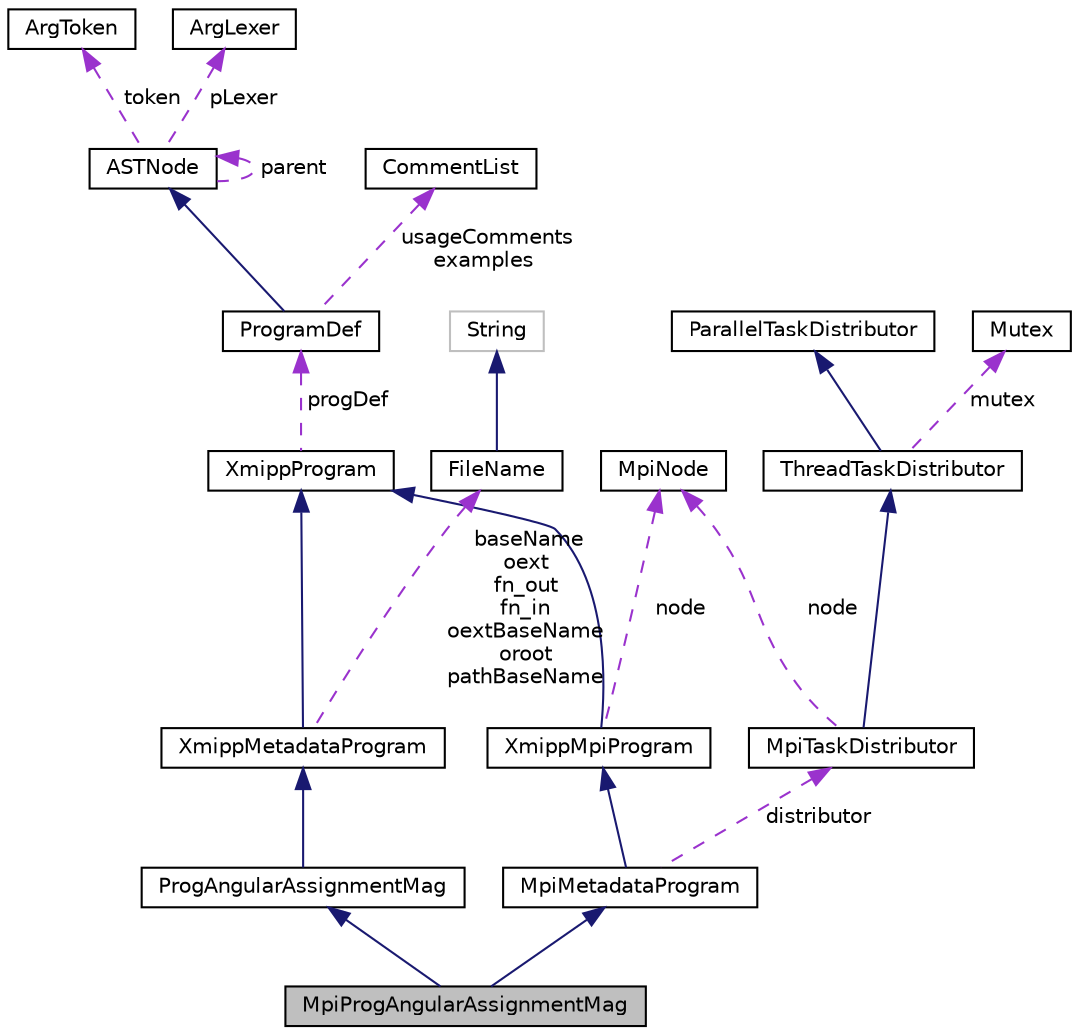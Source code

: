 digraph "MpiProgAngularAssignmentMag"
{
  edge [fontname="Helvetica",fontsize="10",labelfontname="Helvetica",labelfontsize="10"];
  node [fontname="Helvetica",fontsize="10",shape=record];
  Node6 [label="MpiProgAngularAssignmentMag",height=0.2,width=0.4,color="black", fillcolor="grey75", style="filled", fontcolor="black"];
  Node7 -> Node6 [dir="back",color="midnightblue",fontsize="10",style="solid",fontname="Helvetica"];
  Node7 [label="ProgAngularAssignmentMag",height=0.2,width=0.4,color="black", fillcolor="white", style="filled",URL="$classProgAngularAssignmentMag.html"];
  Node8 -> Node7 [dir="back",color="midnightblue",fontsize="10",style="solid",fontname="Helvetica"];
  Node8 [label="XmippMetadataProgram",height=0.2,width=0.4,color="black", fillcolor="white", style="filled",URL="$classXmippMetadataProgram.html"];
  Node9 -> Node8 [dir="back",color="midnightblue",fontsize="10",style="solid",fontname="Helvetica"];
  Node9 [label="XmippProgram",height=0.2,width=0.4,color="black", fillcolor="white", style="filled",URL="$classXmippProgram.html"];
  Node10 -> Node9 [dir="back",color="darkorchid3",fontsize="10",style="dashed",label=" progDef" ,fontname="Helvetica"];
  Node10 [label="ProgramDef",height=0.2,width=0.4,color="black", fillcolor="white", style="filled",URL="$classProgramDef.html"];
  Node11 -> Node10 [dir="back",color="midnightblue",fontsize="10",style="solid",fontname="Helvetica"];
  Node11 [label="ASTNode",height=0.2,width=0.4,color="black", fillcolor="white", style="filled",URL="$classASTNode.html"];
  Node12 -> Node11 [dir="back",color="darkorchid3",fontsize="10",style="dashed",label=" token" ,fontname="Helvetica"];
  Node12 [label="ArgToken",height=0.2,width=0.4,color="black", fillcolor="white", style="filled",URL="$classArgToken.html"];
  Node13 -> Node11 [dir="back",color="darkorchid3",fontsize="10",style="dashed",label=" pLexer" ,fontname="Helvetica"];
  Node13 [label="ArgLexer",height=0.2,width=0.4,color="black", fillcolor="white", style="filled",URL="$classArgLexer.html"];
  Node11 -> Node11 [dir="back",color="darkorchid3",fontsize="10",style="dashed",label=" parent" ,fontname="Helvetica"];
  Node14 -> Node10 [dir="back",color="darkorchid3",fontsize="10",style="dashed",label=" usageComments\nexamples" ,fontname="Helvetica"];
  Node14 [label="CommentList",height=0.2,width=0.4,color="black", fillcolor="white", style="filled",URL="$classCommentList.html"];
  Node15 -> Node8 [dir="back",color="darkorchid3",fontsize="10",style="dashed",label=" baseName\noext\nfn_out\nfn_in\noextBaseName\noroot\npathBaseName" ,fontname="Helvetica"];
  Node15 [label="FileName",height=0.2,width=0.4,color="black", fillcolor="white", style="filled",URL="$classFileName.html"];
  Node16 -> Node15 [dir="back",color="midnightblue",fontsize="10",style="solid",fontname="Helvetica"];
  Node16 [label="String",height=0.2,width=0.4,color="grey75", fillcolor="white", style="filled"];
  Node17 -> Node6 [dir="back",color="midnightblue",fontsize="10",style="solid",fontname="Helvetica"];
  Node17 [label="MpiMetadataProgram",height=0.2,width=0.4,color="black", fillcolor="white", style="filled",URL="$classMpiMetadataProgram.html"];
  Node18 -> Node17 [dir="back",color="midnightblue",fontsize="10",style="solid",fontname="Helvetica"];
  Node18 [label="XmippMpiProgram",height=0.2,width=0.4,color="black", fillcolor="white", style="filled",URL="$classXmippMpiProgram.html"];
  Node9 -> Node18 [dir="back",color="midnightblue",fontsize="10",style="solid",fontname="Helvetica"];
  Node19 -> Node18 [dir="back",color="darkorchid3",fontsize="10",style="dashed",label=" node" ,fontname="Helvetica"];
  Node19 [label="MpiNode",height=0.2,width=0.4,color="black", fillcolor="white", style="filled",URL="$classMpiNode.html"];
  Node20 -> Node17 [dir="back",color="darkorchid3",fontsize="10",style="dashed",label=" distributor" ,fontname="Helvetica"];
  Node20 [label="MpiTaskDistributor",height=0.2,width=0.4,color="black", fillcolor="white", style="filled",URL="$classMpiTaskDistributor.html"];
  Node21 -> Node20 [dir="back",color="midnightblue",fontsize="10",style="solid",fontname="Helvetica"];
  Node21 [label="ThreadTaskDistributor",height=0.2,width=0.4,color="black", fillcolor="white", style="filled",URL="$classThreadTaskDistributor.html"];
  Node22 -> Node21 [dir="back",color="midnightblue",fontsize="10",style="solid",fontname="Helvetica"];
  Node22 [label="ParallelTaskDistributor",height=0.2,width=0.4,color="black", fillcolor="white", style="filled",URL="$classParallelTaskDistributor.html"];
  Node23 -> Node21 [dir="back",color="darkorchid3",fontsize="10",style="dashed",label=" mutex" ,fontname="Helvetica"];
  Node23 [label="Mutex",height=0.2,width=0.4,color="black", fillcolor="white", style="filled",URL="$classMutex.html"];
  Node19 -> Node20 [dir="back",color="darkorchid3",fontsize="10",style="dashed",label=" node" ,fontname="Helvetica"];
}
